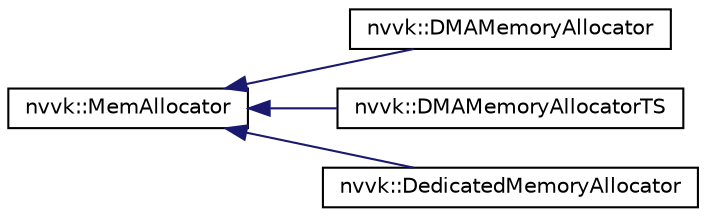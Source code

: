 digraph "Graphical Class Hierarchy"
{
 // LATEX_PDF_SIZE
  edge [fontname="Helvetica",fontsize="10",labelfontname="Helvetica",labelfontsize="10"];
  node [fontname="Helvetica",fontsize="10",shape=record];
  rankdir="LR";
  Node0 [label="nvvk::MemAllocator",height=0.2,width=0.4,color="black", fillcolor="white", style="filled",URL="$classnvvk_1_1_mem_allocator.html",tooltip=" "];
  Node0 -> Node1 [dir="back",color="midnightblue",fontsize="10",style="solid",fontname="Helvetica"];
  Node1 [label="nvvk::DMAMemoryAllocator",height=0.2,width=0.4,color="black", fillcolor="white", style="filled",URL="$classnvvk_1_1_d_m_a_memory_allocator.html",tooltip=" "];
  Node0 -> Node2 [dir="back",color="midnightblue",fontsize="10",style="solid",fontname="Helvetica"];
  Node2 [label="nvvk::DMAMemoryAllocatorTS",height=0.2,width=0.4,color="black", fillcolor="white", style="filled",URL="$classnvvk_1_1_d_m_a_memory_allocator_t_s.html",tooltip=" "];
  Node0 -> Node3 [dir="back",color="midnightblue",fontsize="10",style="solid",fontname="Helvetica"];
  Node3 [label="nvvk::DedicatedMemoryAllocator",height=0.2,width=0.4,color="black", fillcolor="white", style="filled",URL="$classnvvk_1_1_dedicated_memory_allocator.html",tooltip=" "];
}
